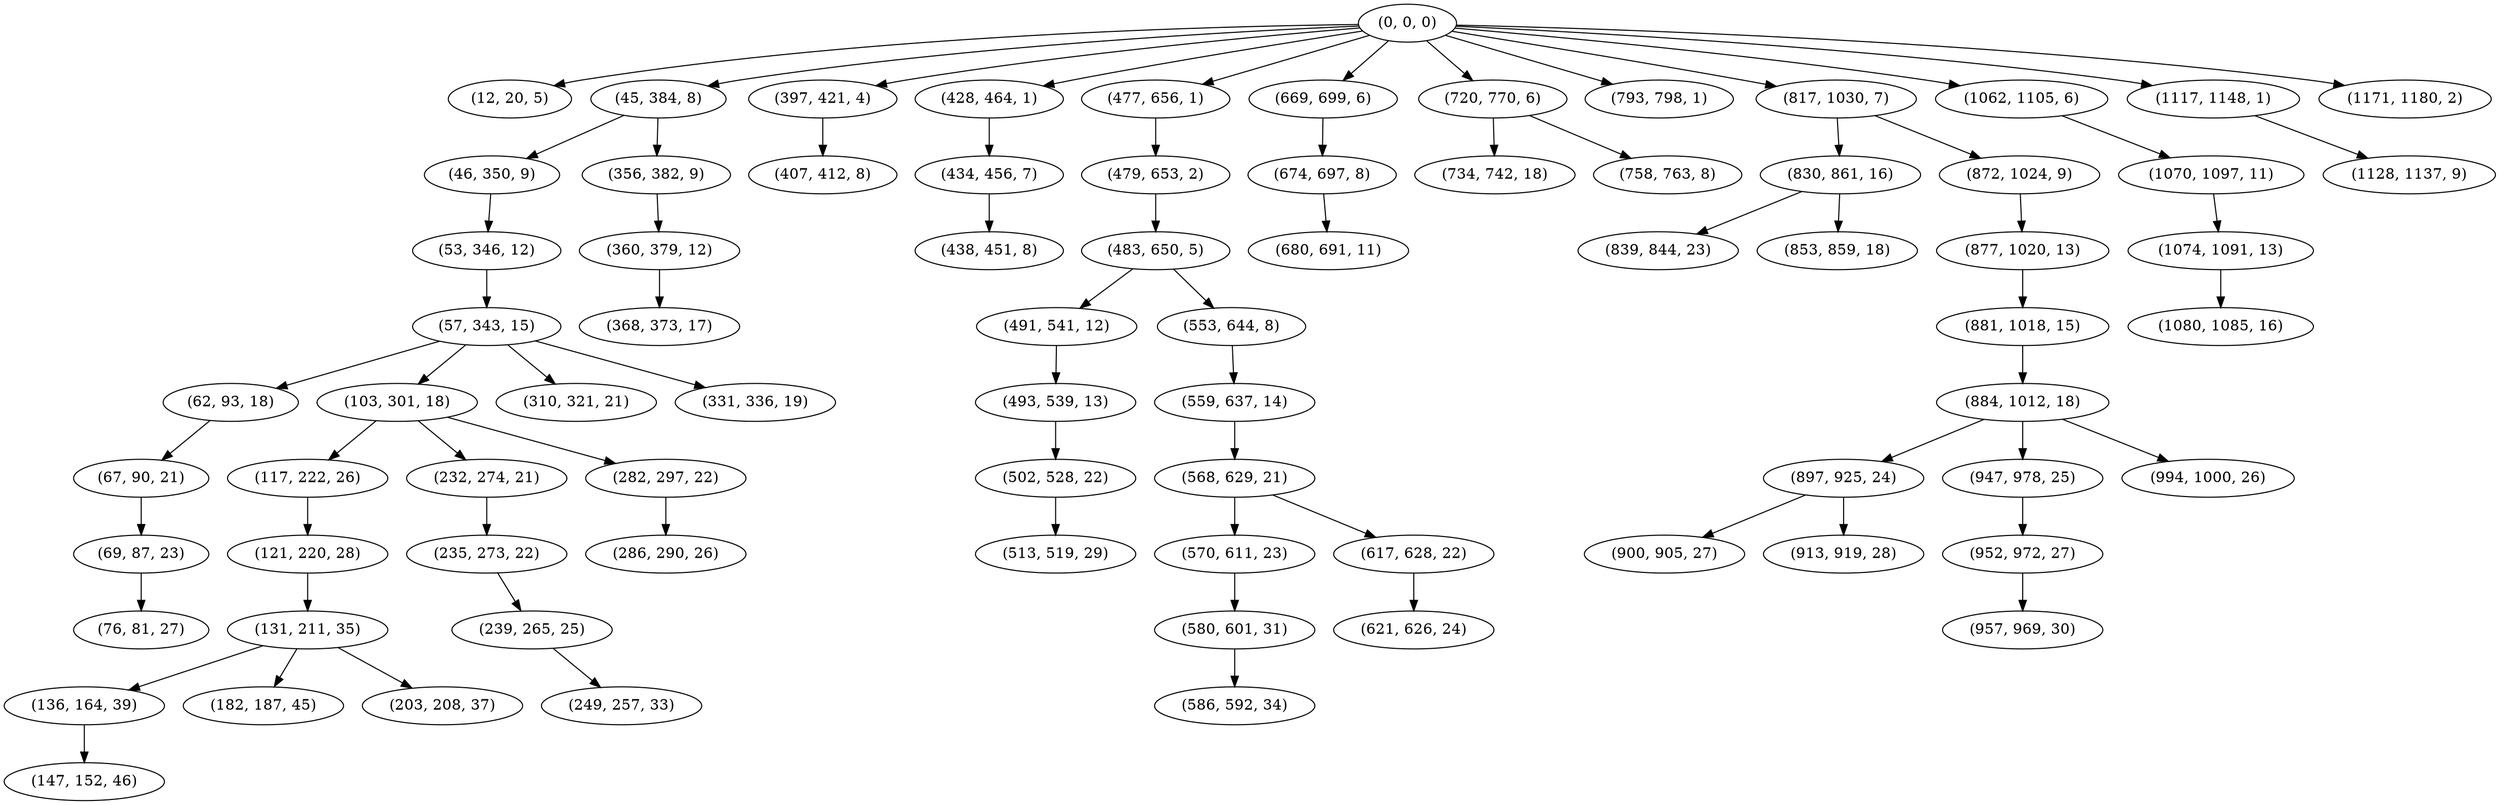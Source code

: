 digraph tree {
    "(0, 0, 0)";
    "(12, 20, 5)";
    "(45, 384, 8)";
    "(46, 350, 9)";
    "(53, 346, 12)";
    "(57, 343, 15)";
    "(62, 93, 18)";
    "(67, 90, 21)";
    "(69, 87, 23)";
    "(76, 81, 27)";
    "(103, 301, 18)";
    "(117, 222, 26)";
    "(121, 220, 28)";
    "(131, 211, 35)";
    "(136, 164, 39)";
    "(147, 152, 46)";
    "(182, 187, 45)";
    "(203, 208, 37)";
    "(232, 274, 21)";
    "(235, 273, 22)";
    "(239, 265, 25)";
    "(249, 257, 33)";
    "(282, 297, 22)";
    "(286, 290, 26)";
    "(310, 321, 21)";
    "(331, 336, 19)";
    "(356, 382, 9)";
    "(360, 379, 12)";
    "(368, 373, 17)";
    "(397, 421, 4)";
    "(407, 412, 8)";
    "(428, 464, 1)";
    "(434, 456, 7)";
    "(438, 451, 8)";
    "(477, 656, 1)";
    "(479, 653, 2)";
    "(483, 650, 5)";
    "(491, 541, 12)";
    "(493, 539, 13)";
    "(502, 528, 22)";
    "(513, 519, 29)";
    "(553, 644, 8)";
    "(559, 637, 14)";
    "(568, 629, 21)";
    "(570, 611, 23)";
    "(580, 601, 31)";
    "(586, 592, 34)";
    "(617, 628, 22)";
    "(621, 626, 24)";
    "(669, 699, 6)";
    "(674, 697, 8)";
    "(680, 691, 11)";
    "(720, 770, 6)";
    "(734, 742, 18)";
    "(758, 763, 8)";
    "(793, 798, 1)";
    "(817, 1030, 7)";
    "(830, 861, 16)";
    "(839, 844, 23)";
    "(853, 859, 18)";
    "(872, 1024, 9)";
    "(877, 1020, 13)";
    "(881, 1018, 15)";
    "(884, 1012, 18)";
    "(897, 925, 24)";
    "(900, 905, 27)";
    "(913, 919, 28)";
    "(947, 978, 25)";
    "(952, 972, 27)";
    "(957, 969, 30)";
    "(994, 1000, 26)";
    "(1062, 1105, 6)";
    "(1070, 1097, 11)";
    "(1074, 1091, 13)";
    "(1080, 1085, 16)";
    "(1117, 1148, 1)";
    "(1128, 1137, 9)";
    "(1171, 1180, 2)";
    "(0, 0, 0)" -> "(12, 20, 5)";
    "(0, 0, 0)" -> "(45, 384, 8)";
    "(0, 0, 0)" -> "(397, 421, 4)";
    "(0, 0, 0)" -> "(428, 464, 1)";
    "(0, 0, 0)" -> "(477, 656, 1)";
    "(0, 0, 0)" -> "(669, 699, 6)";
    "(0, 0, 0)" -> "(720, 770, 6)";
    "(0, 0, 0)" -> "(793, 798, 1)";
    "(0, 0, 0)" -> "(817, 1030, 7)";
    "(0, 0, 0)" -> "(1062, 1105, 6)";
    "(0, 0, 0)" -> "(1117, 1148, 1)";
    "(0, 0, 0)" -> "(1171, 1180, 2)";
    "(45, 384, 8)" -> "(46, 350, 9)";
    "(45, 384, 8)" -> "(356, 382, 9)";
    "(46, 350, 9)" -> "(53, 346, 12)";
    "(53, 346, 12)" -> "(57, 343, 15)";
    "(57, 343, 15)" -> "(62, 93, 18)";
    "(57, 343, 15)" -> "(103, 301, 18)";
    "(57, 343, 15)" -> "(310, 321, 21)";
    "(57, 343, 15)" -> "(331, 336, 19)";
    "(62, 93, 18)" -> "(67, 90, 21)";
    "(67, 90, 21)" -> "(69, 87, 23)";
    "(69, 87, 23)" -> "(76, 81, 27)";
    "(103, 301, 18)" -> "(117, 222, 26)";
    "(103, 301, 18)" -> "(232, 274, 21)";
    "(103, 301, 18)" -> "(282, 297, 22)";
    "(117, 222, 26)" -> "(121, 220, 28)";
    "(121, 220, 28)" -> "(131, 211, 35)";
    "(131, 211, 35)" -> "(136, 164, 39)";
    "(131, 211, 35)" -> "(182, 187, 45)";
    "(131, 211, 35)" -> "(203, 208, 37)";
    "(136, 164, 39)" -> "(147, 152, 46)";
    "(232, 274, 21)" -> "(235, 273, 22)";
    "(235, 273, 22)" -> "(239, 265, 25)";
    "(239, 265, 25)" -> "(249, 257, 33)";
    "(282, 297, 22)" -> "(286, 290, 26)";
    "(356, 382, 9)" -> "(360, 379, 12)";
    "(360, 379, 12)" -> "(368, 373, 17)";
    "(397, 421, 4)" -> "(407, 412, 8)";
    "(428, 464, 1)" -> "(434, 456, 7)";
    "(434, 456, 7)" -> "(438, 451, 8)";
    "(477, 656, 1)" -> "(479, 653, 2)";
    "(479, 653, 2)" -> "(483, 650, 5)";
    "(483, 650, 5)" -> "(491, 541, 12)";
    "(483, 650, 5)" -> "(553, 644, 8)";
    "(491, 541, 12)" -> "(493, 539, 13)";
    "(493, 539, 13)" -> "(502, 528, 22)";
    "(502, 528, 22)" -> "(513, 519, 29)";
    "(553, 644, 8)" -> "(559, 637, 14)";
    "(559, 637, 14)" -> "(568, 629, 21)";
    "(568, 629, 21)" -> "(570, 611, 23)";
    "(568, 629, 21)" -> "(617, 628, 22)";
    "(570, 611, 23)" -> "(580, 601, 31)";
    "(580, 601, 31)" -> "(586, 592, 34)";
    "(617, 628, 22)" -> "(621, 626, 24)";
    "(669, 699, 6)" -> "(674, 697, 8)";
    "(674, 697, 8)" -> "(680, 691, 11)";
    "(720, 770, 6)" -> "(734, 742, 18)";
    "(720, 770, 6)" -> "(758, 763, 8)";
    "(817, 1030, 7)" -> "(830, 861, 16)";
    "(817, 1030, 7)" -> "(872, 1024, 9)";
    "(830, 861, 16)" -> "(839, 844, 23)";
    "(830, 861, 16)" -> "(853, 859, 18)";
    "(872, 1024, 9)" -> "(877, 1020, 13)";
    "(877, 1020, 13)" -> "(881, 1018, 15)";
    "(881, 1018, 15)" -> "(884, 1012, 18)";
    "(884, 1012, 18)" -> "(897, 925, 24)";
    "(884, 1012, 18)" -> "(947, 978, 25)";
    "(884, 1012, 18)" -> "(994, 1000, 26)";
    "(897, 925, 24)" -> "(900, 905, 27)";
    "(897, 925, 24)" -> "(913, 919, 28)";
    "(947, 978, 25)" -> "(952, 972, 27)";
    "(952, 972, 27)" -> "(957, 969, 30)";
    "(1062, 1105, 6)" -> "(1070, 1097, 11)";
    "(1070, 1097, 11)" -> "(1074, 1091, 13)";
    "(1074, 1091, 13)" -> "(1080, 1085, 16)";
    "(1117, 1148, 1)" -> "(1128, 1137, 9)";
}
